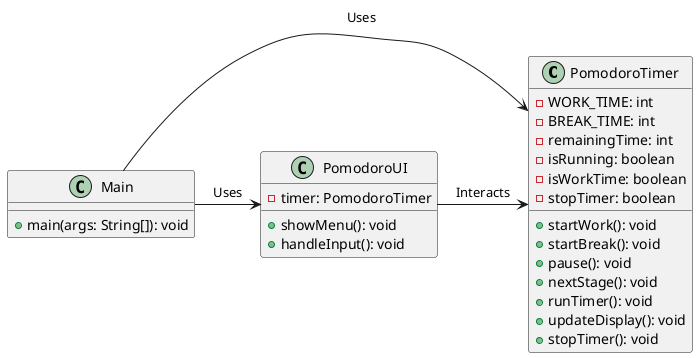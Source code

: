 @startuml

class PomodoroTimer {
  - WORK_TIME: int
  - BREAK_TIME: int
  - remainingTime: int
  - isRunning: boolean
  - isWorkTime: boolean
  - stopTimer: boolean
  + startWork(): void
  + startBreak(): void
  + pause(): void
  + nextStage(): void
  + runTimer(): void
  + updateDisplay(): void
  + stopTimer(): void
}

class PomodoroUI {
  - timer: PomodoroTimer
  + showMenu(): void
  + handleInput(): void
}

class Main {
  + main(args: String[]): void
}

Main -> PomodoroUI : Uses
Main -> PomodoroTimer : Uses
PomodoroUI -> PomodoroTimer : Interacts

@enduml
